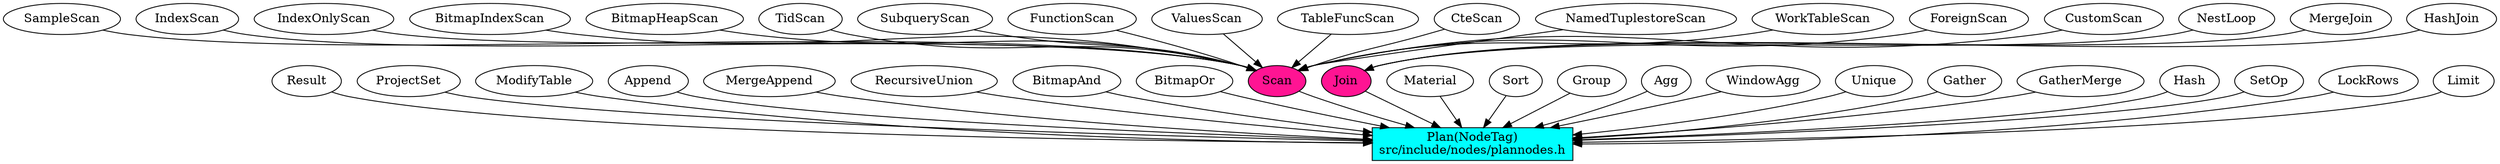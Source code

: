/* gvpack -u postgresql.dot | circo -Tsvg > output.svg */

digraph Plan {
    "A01-01" [label="Plan(NodeTag)\nsrc/include/nodes/plannodes.h", fillcolor="cyan", style=filled, shape=box];

    "B01-01" [label="Result"];
    "B01-02" [label="ProjectSet"];
    "B01-03" [label="ModifyTable"];
    "B01-04" [label="Append"];
    "B01-05" [label="MergeAppend"];
    "B01-06" [label="RecursiveUnion"];
    "B01-07" [label="BitmapAnd"];
    "B01-08" [label="BitmapOr"];
    "B01-09" [label="Scan", fillcolor="deeppink", style=filled];
    "B01-10" [label="Join", fillcolor="deeppink", style=filled];
    "B01-11" [label="Material"];
    "B01-12" [label="Sort"];
    "B01-13" [label="Group"];
    "B01-14" [label="Agg"];
    "B01-15" [label="WindowAgg"];
    "B01-16" [label="Unique"];
    "B01-17" [label="Gather"];
    "B01-18" [label="GatherMerge"];
    "B01-19" [label="Hash"];
    "B01-20" [label="SetOp"];
    "B01-21" [label="LockRows"];
    "B01-22" [label="Limit"];

    "B01-01" -> "A01-01";
    "B01-02" -> "A01-01";
    "B01-03" -> "A01-01";
    "B01-04" -> "A01-01";
    "B01-05" -> "A01-01";
    "B01-06" -> "A01-01";
    "B01-07" -> "A01-01";
    "B01-08" -> "A01-01";
    "B01-09" -> "A01-01";
    "B01-10" -> "A01-01";
    "B01-11" -> "A01-01";
    "B01-12" -> "A01-01";
    "B01-13" -> "A01-01";
    "B01-14" -> "A01-01";
    "B01-15" -> "A01-01";
    "B01-16" -> "A01-01";
    "B01-17" -> "A01-01";
    "B01-18" -> "A01-01";
    "B01-19" -> "A01-01";
    "B01-20" -> "A01-01";
    "B01-21" -> "A01-01";
    "B01-22" -> "A01-01";

    "C01-01" [label="SampleScan"];
    "C01-02" [label="IndexScan"];
    "C01-03" [label="IndexOnlyScan"];
    "C01-04" [label="BitmapIndexScan"];
    "C01-05" [label="BitmapHeapScan"];
    "C01-06" [label="TidScan"];
    "C01-07" [label="SubqueryScan"];
    "C01-08" [label="FunctionScan"];
    "C01-09" [label="ValuesScan"];
    "C01-10" [label="TableFuncScan"];
    "C01-11" [label="CteScan"];
    "C01-12" [label="NamedTuplestoreScan"];
    "C01-13" [label="WorkTableScan"];
    "C01-14" [label="ForeignScan"];
    "C01-15" [label="CustomScan"];

    "C01-01" -> "B01-09";
    "C01-02" -> "B01-09";
    "C01-03" -> "B01-09";
    "C01-04" -> "B01-09";
    "C01-05" -> "B01-09";
    "C01-06" -> "B01-09";
    "C01-07" -> "B01-09";
    "C01-08" -> "B01-09";
    "C01-09" -> "B01-09";
    "C01-10" -> "B01-09";
    "C01-11" -> "B01-09";
    "C01-12" -> "B01-09";
    "C01-13" -> "B01-09";
    "C01-14" -> "B01-09";
    "C01-15" -> "B01-09";

    "C02-01" [label="NestLoop"];
    "C02-02" [label="MergeJoin"];
    "C02-03" [label="HashJoin"];

    "C02-01" -> "B01-10";
    "C02-02" -> "B01-10";
    "C02-03" -> "B01-10";
}


digraph PlanState {
    "A01-01" [label="PlanState(NodeTag)\nsrc/include/nodes/execnodes.h", fillcolor="cyan", style=filled, shape=box];

    "B01-01" [label="ResultState"];
    "B01-02" [label="ProjectSetState"];
    "B01-03" [label="ModifyTableState"];
    "B01-04" [label="AppendState"];
    "B01-05" [label="MergeAppendState"];
    "B01-06" [label="RecursiveUnionState"];
    "B01-07" [label="BitmapAndState"];
    "B01-08" [label="BitmapOrState"];
    "B01-09" [label="ScanState", fillcolor="deeppink", style=filled];
    "B01-10" [label="JoinState", fillcolor="deeppink", style=filled];
    "B01-11" [label="UniqueState"];
    "B01-12" [label="GatherState"];
    "B01-13" [label="GatherMergeState"];
    "B01-14" [label="HashState"];
    "B01-15" [label="SetOpState"];
    "B01-16" [label="LockRowsState"];

    "B01-01" -> "A01-01";
    "B01-02" -> "A01-01";
    "B01-03" -> "A01-01";
    "B01-04" -> "A01-01";
    "B01-05" -> "A01-01";
    "B01-06" -> "A01-01";
    "B01-07" -> "A01-01";
    "B01-08" -> "A01-01";
    "B01-09" -> "A01-01";
    "B01-10" -> "A01-01";
    "B01-11" -> "A01-01";
    "B01-12" -> "A01-01";
    "B01-13" -> "A01-01";
    "B01-14" -> "A01-01";
    "B01-15" -> "A01-01";
    "B01-16" -> "A01-01";

    "C01-01" [label="SeqScanState"];
    "C01-02" [label="SampleScanState"];
    "C01-03" [label="IndexScanState"];
    "C01-04" [label="IndexOnlyScanState"];
    "C01-05" [label="BitmapIndexScanState"];
    "C01-06" [label="BitmapHeapScanState"];
    "C01-07" [label="TidScanState"];
    "C01-08" [label="SubqueryScanState"];
    "C01-09" [label="FunctionScanState"];
    "C01-10" [label="ValuesScanState"];
    "C01-11" [label="TableFuncScanState"];
    "C01-12" [label="CteScanState"];
    "C01-13" [label="NamedTuplestoreScanState"];
    "C01-14" [label="WorkTableScanState"];
    "C01-15" [label="ForeignScanState"];
    "C01-16" [label="CustomScanState"];
    "C01-17" [label="MaterialState"];
    "C01-18" [label="SortState"];
    "C01-19" [label="GroupState"];
    "C01-20" [label="AggState"];
    "C01-21" [label="WindowAggState"];

    "C01-01" -> "B01-09";
    "C01-02" -> "B01-09";
    "C01-03" -> "B01-09";
    "C01-04" -> "B01-09";
    "C01-05" -> "B01-09";
    "C01-06" -> "B01-09";
    "C01-07" -> "B01-09";
    "C01-08" -> "B01-09";
    "C01-09" -> "B01-09";
    "C01-10" -> "B01-09";
    "C01-11" -> "B01-09";
    "C01-12" -> "B01-09";
    "C01-13" -> "B01-09";
    "C01-14" -> "B01-09";
    "C01-15" -> "B01-09";
    "C01-16" -> "B01-09";
    "C01-17" -> "B01-09";
    "C01-18" -> "B01-09";
    "C01-19" -> "B01-09";
    "C01-20" -> "B01-09";
    "C01-21" -> "B01-09";

    "C02-01" [label="NestLoopState"];
    "C02-02" [label="MergeJoinState"];
    "C02-03" [label="HashJoinState"];

    "C02-01" -> "B01-10";
    "C02-02" -> "B01-10";
    "C02-03" -> "B01-10";
}
